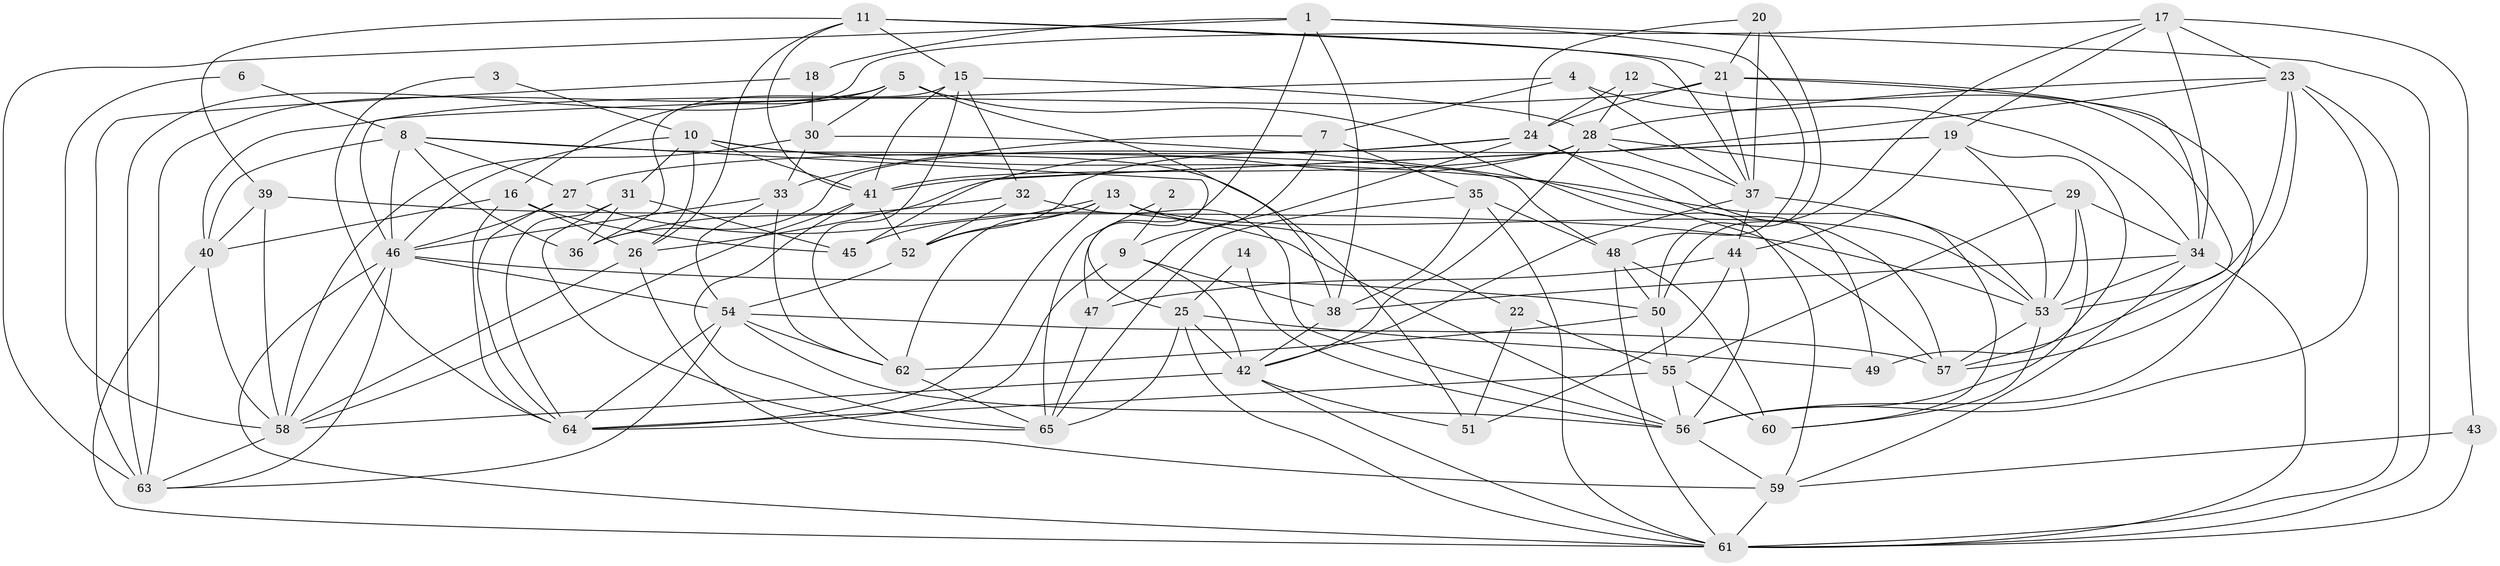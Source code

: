 // original degree distribution, {4: 0.3178294573643411, 5: 0.17054263565891473, 6: 0.10077519379844961, 3: 0.31007751937984496, 2: 0.07751937984496124, 8: 0.007751937984496124, 7: 0.007751937984496124, 9: 0.007751937984496124}
// Generated by graph-tools (version 1.1) at 2025/26/03/09/25 03:26:18]
// undirected, 65 vertices, 185 edges
graph export_dot {
graph [start="1"]
  node [color=gray90,style=filled];
  1;
  2;
  3;
  4;
  5;
  6;
  7;
  8;
  9;
  10;
  11;
  12;
  13;
  14;
  15;
  16;
  17;
  18;
  19;
  20;
  21;
  22;
  23;
  24;
  25;
  26;
  27;
  28;
  29;
  30;
  31;
  32;
  33;
  34;
  35;
  36;
  37;
  38;
  39;
  40;
  41;
  42;
  43;
  44;
  45;
  46;
  47;
  48;
  49;
  50;
  51;
  52;
  53;
  54;
  55;
  56;
  57;
  58;
  59;
  60;
  61;
  62;
  63;
  64;
  65;
  1 -- 18 [weight=1.0];
  1 -- 38 [weight=1.0];
  1 -- 47 [weight=1.0];
  1 -- 48 [weight=1.0];
  1 -- 61 [weight=1.0];
  1 -- 63 [weight=1.0];
  2 -- 9 [weight=1.0];
  2 -- 65 [weight=1.0];
  3 -- 10 [weight=1.0];
  3 -- 64 [weight=1.0];
  4 -- 7 [weight=1.0];
  4 -- 34 [weight=1.0];
  4 -- 37 [weight=1.0];
  4 -- 46 [weight=1.0];
  5 -- 16 [weight=1.0];
  5 -- 30 [weight=1.0];
  5 -- 38 [weight=1.0];
  5 -- 59 [weight=1.0];
  5 -- 63 [weight=1.0];
  6 -- 8 [weight=1.0];
  6 -- 58 [weight=1.0];
  7 -- 9 [weight=1.0];
  7 -- 33 [weight=2.0];
  7 -- 35 [weight=1.0];
  8 -- 25 [weight=1.0];
  8 -- 27 [weight=1.0];
  8 -- 36 [weight=1.0];
  8 -- 40 [weight=1.0];
  8 -- 46 [weight=1.0];
  8 -- 48 [weight=1.0];
  9 -- 38 [weight=1.0];
  9 -- 42 [weight=1.0];
  9 -- 64 [weight=1.0];
  10 -- 26 [weight=1.0];
  10 -- 31 [weight=1.0];
  10 -- 41 [weight=1.0];
  10 -- 46 [weight=1.0];
  10 -- 51 [weight=1.0];
  10 -- 53 [weight=1.0];
  11 -- 15 [weight=1.0];
  11 -- 21 [weight=1.0];
  11 -- 26 [weight=1.0];
  11 -- 37 [weight=1.0];
  11 -- 39 [weight=1.0];
  11 -- 41 [weight=1.0];
  12 -- 24 [weight=1.0];
  12 -- 28 [weight=1.0];
  12 -- 57 [weight=1.0];
  13 -- 22 [weight=1.0];
  13 -- 45 [weight=1.0];
  13 -- 52 [weight=1.0];
  13 -- 53 [weight=1.0];
  13 -- 62 [weight=1.0];
  13 -- 64 [weight=1.0];
  14 -- 25 [weight=1.0];
  14 -- 56 [weight=1.0];
  15 -- 28 [weight=1.0];
  15 -- 32 [weight=1.0];
  15 -- 36 [weight=1.0];
  15 -- 41 [weight=1.0];
  15 -- 62 [weight=1.0];
  16 -- 26 [weight=1.0];
  16 -- 40 [weight=1.0];
  16 -- 45 [weight=1.0];
  16 -- 64 [weight=1.0];
  17 -- 19 [weight=1.0];
  17 -- 23 [weight=1.0];
  17 -- 34 [weight=1.0];
  17 -- 43 [weight=1.0];
  17 -- 50 [weight=1.0];
  17 -- 63 [weight=1.0];
  18 -- 30 [weight=1.0];
  18 -- 63 [weight=1.0];
  19 -- 26 [weight=1.0];
  19 -- 41 [weight=1.0];
  19 -- 44 [weight=1.0];
  19 -- 49 [weight=1.0];
  19 -- 53 [weight=1.0];
  20 -- 21 [weight=1.0];
  20 -- 24 [weight=1.0];
  20 -- 37 [weight=1.0];
  20 -- 50 [weight=1.0];
  21 -- 24 [weight=2.0];
  21 -- 34 [weight=1.0];
  21 -- 37 [weight=1.0];
  21 -- 40 [weight=1.0];
  21 -- 56 [weight=1.0];
  22 -- 51 [weight=1.0];
  22 -- 55 [weight=1.0];
  23 -- 28 [weight=1.0];
  23 -- 52 [weight=1.0];
  23 -- 53 [weight=1.0];
  23 -- 56 [weight=1.0];
  23 -- 57 [weight=1.0];
  23 -- 61 [weight=1.0];
  24 -- 27 [weight=1.0];
  24 -- 36 [weight=1.0];
  24 -- 47 [weight=1.0];
  24 -- 49 [weight=1.0];
  24 -- 57 [weight=1.0];
  25 -- 42 [weight=1.0];
  25 -- 49 [weight=1.0];
  25 -- 61 [weight=1.0];
  25 -- 65 [weight=1.0];
  26 -- 58 [weight=1.0];
  26 -- 59 [weight=1.0];
  27 -- 46 [weight=1.0];
  27 -- 56 [weight=1.0];
  27 -- 64 [weight=1.0];
  28 -- 29 [weight=1.0];
  28 -- 37 [weight=1.0];
  28 -- 41 [weight=1.0];
  28 -- 42 [weight=1.0];
  28 -- 45 [weight=1.0];
  29 -- 34 [weight=1.0];
  29 -- 53 [weight=1.0];
  29 -- 55 [weight=1.0];
  29 -- 56 [weight=1.0];
  30 -- 33 [weight=1.0];
  30 -- 57 [weight=1.0];
  30 -- 58 [weight=1.0];
  31 -- 36 [weight=1.0];
  31 -- 45 [weight=1.0];
  31 -- 64 [weight=1.0];
  31 -- 65 [weight=1.0];
  32 -- 36 [weight=1.0];
  32 -- 52 [weight=1.0];
  32 -- 56 [weight=1.0];
  33 -- 46 [weight=1.0];
  33 -- 54 [weight=1.0];
  33 -- 62 [weight=1.0];
  34 -- 38 [weight=1.0];
  34 -- 53 [weight=1.0];
  34 -- 59 [weight=1.0];
  34 -- 61 [weight=2.0];
  35 -- 38 [weight=1.0];
  35 -- 48 [weight=1.0];
  35 -- 61 [weight=1.0];
  35 -- 65 [weight=1.0];
  37 -- 42 [weight=1.0];
  37 -- 44 [weight=1.0];
  37 -- 60 [weight=1.0];
  38 -- 42 [weight=1.0];
  39 -- 40 [weight=1.0];
  39 -- 53 [weight=1.0];
  39 -- 58 [weight=1.0];
  40 -- 58 [weight=1.0];
  40 -- 61 [weight=1.0];
  41 -- 52 [weight=1.0];
  41 -- 58 [weight=1.0];
  41 -- 65 [weight=1.0];
  42 -- 51 [weight=1.0];
  42 -- 58 [weight=1.0];
  42 -- 61 [weight=1.0];
  43 -- 59 [weight=1.0];
  43 -- 61 [weight=1.0];
  44 -- 47 [weight=1.0];
  44 -- 51 [weight=1.0];
  44 -- 56 [weight=1.0];
  46 -- 50 [weight=1.0];
  46 -- 54 [weight=1.0];
  46 -- 58 [weight=1.0];
  46 -- 61 [weight=1.0];
  46 -- 63 [weight=1.0];
  47 -- 65 [weight=1.0];
  48 -- 50 [weight=1.0];
  48 -- 60 [weight=1.0];
  48 -- 61 [weight=1.0];
  50 -- 55 [weight=1.0];
  50 -- 62 [weight=1.0];
  52 -- 54 [weight=1.0];
  53 -- 57 [weight=1.0];
  53 -- 60 [weight=1.0];
  54 -- 56 [weight=1.0];
  54 -- 57 [weight=1.0];
  54 -- 62 [weight=1.0];
  54 -- 63 [weight=1.0];
  54 -- 64 [weight=1.0];
  55 -- 56 [weight=1.0];
  55 -- 60 [weight=1.0];
  55 -- 64 [weight=1.0];
  56 -- 59 [weight=1.0];
  58 -- 63 [weight=1.0];
  59 -- 61 [weight=1.0];
  62 -- 65 [weight=1.0];
}
